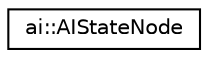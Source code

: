 digraph "Graphical Class Hierarchy"
{
  edge [fontname="Helvetica",fontsize="10",labelfontname="Helvetica",labelfontsize="10"];
  node [fontname="Helvetica",fontsize="10",shape=record];
  rankdir="LR";
  Node1 [label="ai::AIStateNode",height=0.2,width=0.4,color="black", fillcolor="white", style="filled",URL="$classai_1_1AIStateNode.html",tooltip="This is a representation of a behaviour tree node for the serialization. "];
}
